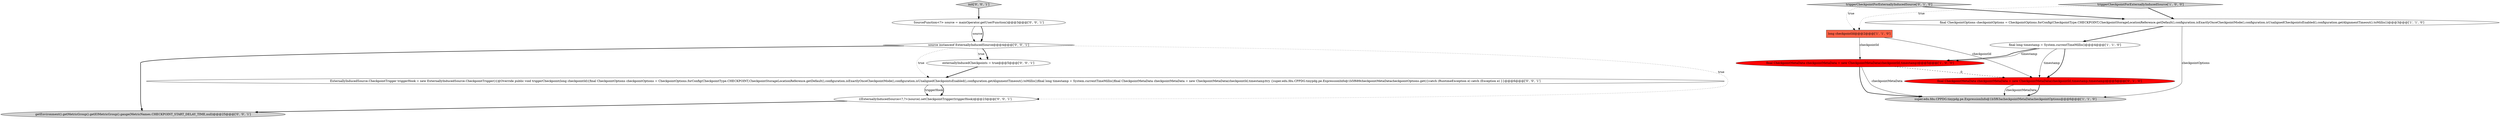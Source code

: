 digraph {
13 [style = filled, label = "getEnvironment().getMetricGroup().getIOMetricGroup().gauge(MetricNames.CHECKPOINT_START_DELAY_TIME,null)@@@25@@@['0', '0', '1']", fillcolor = lightgray, shape = ellipse image = "AAA0AAABBB3BBB"];
6 [style = filled, label = "triggerCheckpointForExternallyInducedSource['0', '1', '0']", fillcolor = lightgray, shape = diamond image = "AAA0AAABBB2BBB"];
0 [style = filled, label = "long checkpointId@@@2@@@['1', '1', '0']", fillcolor = tomato, shape = box image = "AAA0AAABBB1BBB"];
14 [style = filled, label = "init['0', '0', '1']", fillcolor = lightgray, shape = diamond image = "AAA0AAABBB3BBB"];
12 [style = filled, label = "SourceFunction<?> source = mainOperator.getUserFunction()@@@3@@@['0', '0', '1']", fillcolor = white, shape = ellipse image = "AAA0AAABBB3BBB"];
4 [style = filled, label = "triggerCheckpointForExternallyInducedSource['1', '0', '0']", fillcolor = lightgray, shape = diamond image = "AAA0AAABBB1BBB"];
8 [style = filled, label = "source instanceof ExternallyInducedSource@@@4@@@['0', '0', '1']", fillcolor = white, shape = diamond image = "AAA0AAABBB3BBB"];
3 [style = filled, label = "super.edu.fdu.CPPDG.tinypdg.pe.ExpressionInfo@1b5f63acheckpointMetaDatacheckpointOptions@@@6@@@['1', '1', '0']", fillcolor = lightgray, shape = ellipse image = "AAA0AAABBB1BBB"];
9 [style = filled, label = "externallyInducedCheckpoints = true@@@5@@@['0', '0', '1']", fillcolor = white, shape = ellipse image = "AAA0AAABBB3BBB"];
11 [style = filled, label = "((ExternallyInducedSource<?,?>)source).setCheckpointTrigger(triggerHook)@@@23@@@['0', '0', '1']", fillcolor = white, shape = ellipse image = "AAA0AAABBB3BBB"];
7 [style = filled, label = "final CheckpointMetaData checkpointMetaData = new CheckpointMetaData(checkpointId,timestamp,timestamp)@@@5@@@['0', '1', '0']", fillcolor = red, shape = ellipse image = "AAA1AAABBB2BBB"];
2 [style = filled, label = "final long timestamp = System.currentTimeMillis()@@@4@@@['1', '1', '0']", fillcolor = white, shape = ellipse image = "AAA0AAABBB1BBB"];
10 [style = filled, label = "ExternallyInducedSource.CheckpointTrigger triggerHook = new ExternallyInducedSource.CheckpointTrigger(){@Override public void triggerCheckpoint(long checkpointId){final CheckpointOptions checkpointOptions = CheckpointOptions.forConfig(CheckpointType.CHECKPOINT,CheckpointStorageLocationReference.getDefault(),configuration.isExactlyOnceCheckpointMode(),configuration.isUnalignedCheckpointsEnabled(),configuration.getAlignmentTimeout().toMillis())final long timestamp = System.currentTimeMillis()final CheckpointMetaData checkpointMetaData = new CheckpointMetaData(checkpointId,timestamp)try {super.edu.fdu.CPPDG.tinypdg.pe.ExpressionInfo@1b5f689checkpointMetaDatacheckpointOptions.get()}catch (RuntimeException e) catch (Exception e) }}@@@6@@@['0', '0', '1']", fillcolor = white, shape = ellipse image = "AAA0AAABBB3BBB"];
1 [style = filled, label = "final CheckpointMetaData checkpointMetaData = new CheckpointMetaData(checkpointId,timestamp)@@@5@@@['1', '0', '0']", fillcolor = red, shape = ellipse image = "AAA1AAABBB1BBB"];
5 [style = filled, label = "final CheckpointOptions checkpointOptions = CheckpointOptions.forConfig(CheckpointType.CHECKPOINT,CheckpointStorageLocationReference.getDefault(),configuration.isExactlyOnceCheckpointMode(),configuration.isUnalignedCheckpointsEnabled(),configuration.getAlignmentTimeout().toMillis())@@@3@@@['1', '1', '0']", fillcolor = white, shape = ellipse image = "AAA0AAABBB1BBB"];
2->1 [style = bold, label=""];
12->8 [style = solid, label="source"];
4->0 [style = dotted, label="true"];
1->3 [style = bold, label=""];
5->3 [style = solid, label="checkpointOptions"];
9->10 [style = bold, label=""];
8->10 [style = dotted, label="true"];
7->3 [style = solid, label="checkpointMetaData"];
7->3 [style = bold, label=""];
2->7 [style = solid, label="timestamp"];
6->5 [style = bold, label=""];
5->2 [style = bold, label=""];
0->7 [style = solid, label="checkpointId"];
12->8 [style = bold, label=""];
0->1 [style = solid, label="checkpointId"];
14->12 [style = bold, label=""];
11->13 [style = bold, label=""];
8->9 [style = bold, label=""];
1->3 [style = solid, label="checkpointMetaData"];
8->11 [style = dotted, label="true"];
6->0 [style = dotted, label="true"];
2->7 [style = bold, label=""];
8->9 [style = dotted, label="true"];
1->7 [style = dashed, label="0"];
4->5 [style = bold, label=""];
10->11 [style = solid, label="triggerHook"];
8->13 [style = bold, label=""];
2->1 [style = solid, label="timestamp"];
10->11 [style = bold, label=""];
}
